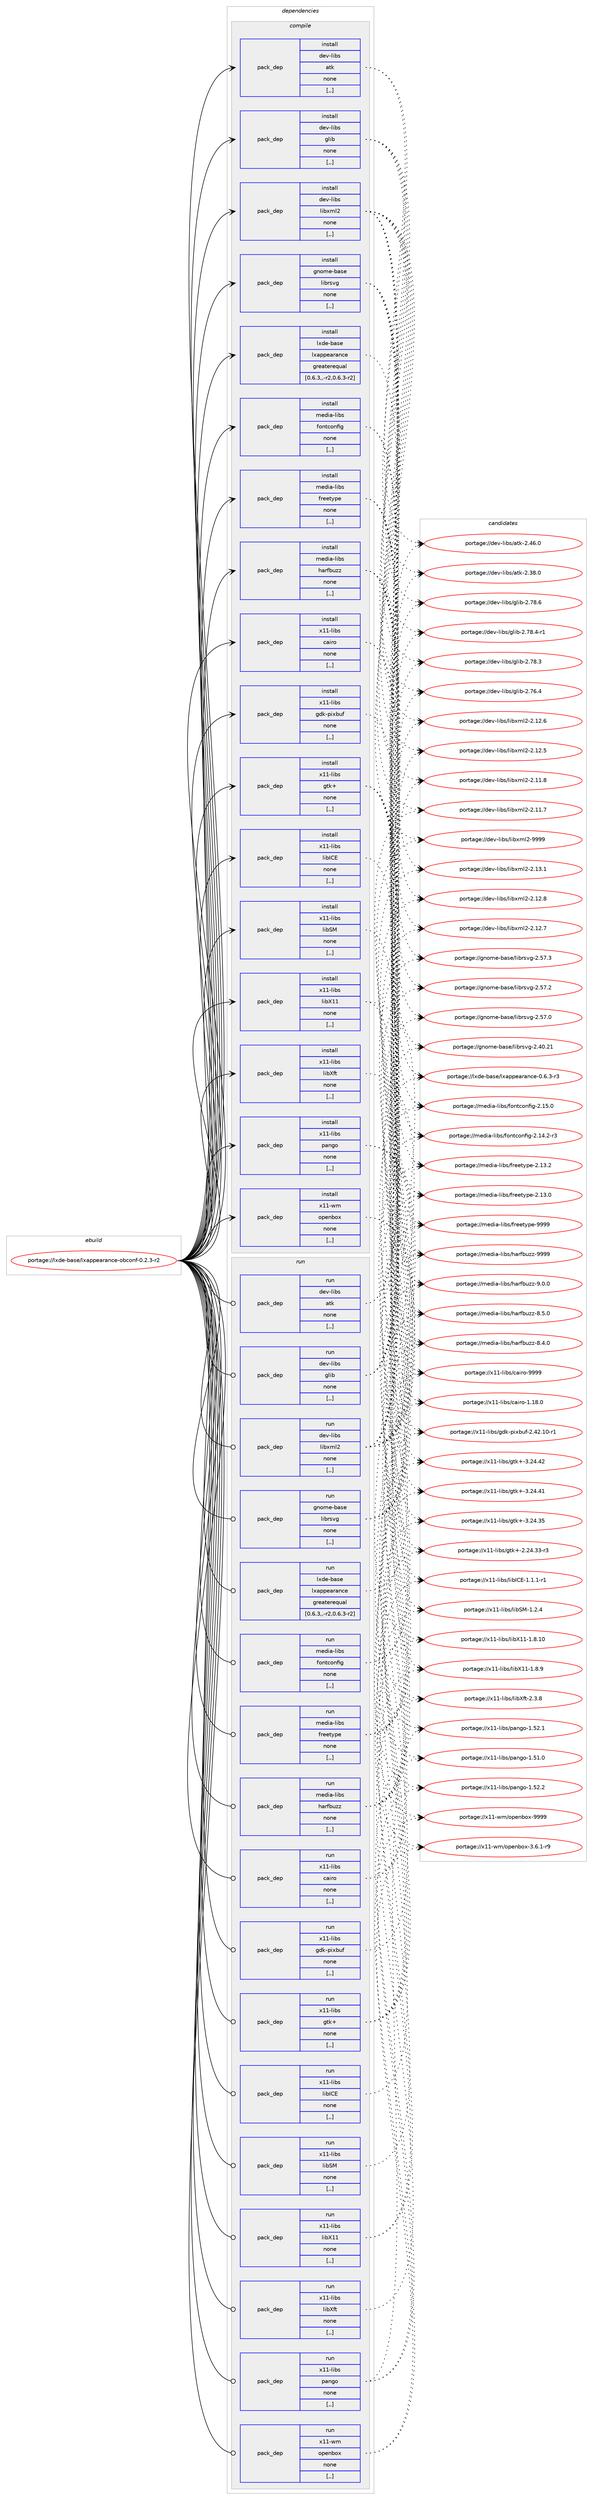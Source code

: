 digraph prolog {

# *************
# Graph options
# *************

newrank=true;
concentrate=true;
compound=true;
graph [rankdir=LR,fontname=Helvetica,fontsize=10,ranksep=1.5];#, ranksep=2.5, nodesep=0.2];
edge  [arrowhead=vee];
node  [fontname=Helvetica,fontsize=10];

# **********
# The ebuild
# **********

subgraph cluster_leftcol {
color=gray;
label=<<i>ebuild</i>>;
id [label="portage://lxde-base/lxappearance-obconf-0.2.3-r2", color=red, width=4, href="../lxde-base/lxappearance-obconf-0.2.3-r2.svg"];
}

# ****************
# The dependencies
# ****************

subgraph cluster_midcol {
color=gray;
label=<<i>dependencies</i>>;
subgraph cluster_compile {
fillcolor="#eeeeee";
style=filled;
label=<<i>compile</i>>;
subgraph pack203217 {
dependency274329 [label=<<TABLE BORDER="0" CELLBORDER="1" CELLSPACING="0" CELLPADDING="4" WIDTH="220"><TR><TD ROWSPAN="6" CELLPADDING="30">pack_dep</TD></TR><TR><TD WIDTH="110">install</TD></TR><TR><TD>dev-libs</TD></TR><TR><TD>atk</TD></TR><TR><TD>none</TD></TR><TR><TD>[,,]</TD></TR></TABLE>>, shape=none, color=blue];
}
id:e -> dependency274329:w [weight=20,style="solid",arrowhead="vee"];
subgraph pack203218 {
dependency274330 [label=<<TABLE BORDER="0" CELLBORDER="1" CELLSPACING="0" CELLPADDING="4" WIDTH="220"><TR><TD ROWSPAN="6" CELLPADDING="30">pack_dep</TD></TR><TR><TD WIDTH="110">install</TD></TR><TR><TD>dev-libs</TD></TR><TR><TD>glib</TD></TR><TR><TD>none</TD></TR><TR><TD>[,,]</TD></TR></TABLE>>, shape=none, color=blue];
}
id:e -> dependency274330:w [weight=20,style="solid",arrowhead="vee"];
subgraph pack203219 {
dependency274331 [label=<<TABLE BORDER="0" CELLBORDER="1" CELLSPACING="0" CELLPADDING="4" WIDTH="220"><TR><TD ROWSPAN="6" CELLPADDING="30">pack_dep</TD></TR><TR><TD WIDTH="110">install</TD></TR><TR><TD>dev-libs</TD></TR><TR><TD>libxml2</TD></TR><TR><TD>none</TD></TR><TR><TD>[,,]</TD></TR></TABLE>>, shape=none, color=blue];
}
id:e -> dependency274331:w [weight=20,style="solid",arrowhead="vee"];
subgraph pack203220 {
dependency274332 [label=<<TABLE BORDER="0" CELLBORDER="1" CELLSPACING="0" CELLPADDING="4" WIDTH="220"><TR><TD ROWSPAN="6" CELLPADDING="30">pack_dep</TD></TR><TR><TD WIDTH="110">install</TD></TR><TR><TD>gnome-base</TD></TR><TR><TD>librsvg</TD></TR><TR><TD>none</TD></TR><TR><TD>[,,]</TD></TR></TABLE>>, shape=none, color=blue];
}
id:e -> dependency274332:w [weight=20,style="solid",arrowhead="vee"];
subgraph pack203221 {
dependency274333 [label=<<TABLE BORDER="0" CELLBORDER="1" CELLSPACING="0" CELLPADDING="4" WIDTH="220"><TR><TD ROWSPAN="6" CELLPADDING="30">pack_dep</TD></TR><TR><TD WIDTH="110">install</TD></TR><TR><TD>lxde-base</TD></TR><TR><TD>lxappearance</TD></TR><TR><TD>greaterequal</TD></TR><TR><TD>[0.6.3,,-r2,0.6.3-r2]</TD></TR></TABLE>>, shape=none, color=blue];
}
id:e -> dependency274333:w [weight=20,style="solid",arrowhead="vee"];
subgraph pack203222 {
dependency274334 [label=<<TABLE BORDER="0" CELLBORDER="1" CELLSPACING="0" CELLPADDING="4" WIDTH="220"><TR><TD ROWSPAN="6" CELLPADDING="30">pack_dep</TD></TR><TR><TD WIDTH="110">install</TD></TR><TR><TD>media-libs</TD></TR><TR><TD>fontconfig</TD></TR><TR><TD>none</TD></TR><TR><TD>[,,]</TD></TR></TABLE>>, shape=none, color=blue];
}
id:e -> dependency274334:w [weight=20,style="solid",arrowhead="vee"];
subgraph pack203223 {
dependency274335 [label=<<TABLE BORDER="0" CELLBORDER="1" CELLSPACING="0" CELLPADDING="4" WIDTH="220"><TR><TD ROWSPAN="6" CELLPADDING="30">pack_dep</TD></TR><TR><TD WIDTH="110">install</TD></TR><TR><TD>media-libs</TD></TR><TR><TD>freetype</TD></TR><TR><TD>none</TD></TR><TR><TD>[,,]</TD></TR></TABLE>>, shape=none, color=blue];
}
id:e -> dependency274335:w [weight=20,style="solid",arrowhead="vee"];
subgraph pack203224 {
dependency274336 [label=<<TABLE BORDER="0" CELLBORDER="1" CELLSPACING="0" CELLPADDING="4" WIDTH="220"><TR><TD ROWSPAN="6" CELLPADDING="30">pack_dep</TD></TR><TR><TD WIDTH="110">install</TD></TR><TR><TD>media-libs</TD></TR><TR><TD>harfbuzz</TD></TR><TR><TD>none</TD></TR><TR><TD>[,,]</TD></TR></TABLE>>, shape=none, color=blue];
}
id:e -> dependency274336:w [weight=20,style="solid",arrowhead="vee"];
subgraph pack203225 {
dependency274337 [label=<<TABLE BORDER="0" CELLBORDER="1" CELLSPACING="0" CELLPADDING="4" WIDTH="220"><TR><TD ROWSPAN="6" CELLPADDING="30">pack_dep</TD></TR><TR><TD WIDTH="110">install</TD></TR><TR><TD>x11-libs</TD></TR><TR><TD>cairo</TD></TR><TR><TD>none</TD></TR><TR><TD>[,,]</TD></TR></TABLE>>, shape=none, color=blue];
}
id:e -> dependency274337:w [weight=20,style="solid",arrowhead="vee"];
subgraph pack203226 {
dependency274338 [label=<<TABLE BORDER="0" CELLBORDER="1" CELLSPACING="0" CELLPADDING="4" WIDTH="220"><TR><TD ROWSPAN="6" CELLPADDING="30">pack_dep</TD></TR><TR><TD WIDTH="110">install</TD></TR><TR><TD>x11-libs</TD></TR><TR><TD>gdk-pixbuf</TD></TR><TR><TD>none</TD></TR><TR><TD>[,,]</TD></TR></TABLE>>, shape=none, color=blue];
}
id:e -> dependency274338:w [weight=20,style="solid",arrowhead="vee"];
subgraph pack203227 {
dependency274339 [label=<<TABLE BORDER="0" CELLBORDER="1" CELLSPACING="0" CELLPADDING="4" WIDTH="220"><TR><TD ROWSPAN="6" CELLPADDING="30">pack_dep</TD></TR><TR><TD WIDTH="110">install</TD></TR><TR><TD>x11-libs</TD></TR><TR><TD>gtk+</TD></TR><TR><TD>none</TD></TR><TR><TD>[,,]</TD></TR></TABLE>>, shape=none, color=blue];
}
id:e -> dependency274339:w [weight=20,style="solid",arrowhead="vee"];
subgraph pack203228 {
dependency274340 [label=<<TABLE BORDER="0" CELLBORDER="1" CELLSPACING="0" CELLPADDING="4" WIDTH="220"><TR><TD ROWSPAN="6" CELLPADDING="30">pack_dep</TD></TR><TR><TD WIDTH="110">install</TD></TR><TR><TD>x11-libs</TD></TR><TR><TD>libICE</TD></TR><TR><TD>none</TD></TR><TR><TD>[,,]</TD></TR></TABLE>>, shape=none, color=blue];
}
id:e -> dependency274340:w [weight=20,style="solid",arrowhead="vee"];
subgraph pack203229 {
dependency274341 [label=<<TABLE BORDER="0" CELLBORDER="1" CELLSPACING="0" CELLPADDING="4" WIDTH="220"><TR><TD ROWSPAN="6" CELLPADDING="30">pack_dep</TD></TR><TR><TD WIDTH="110">install</TD></TR><TR><TD>x11-libs</TD></TR><TR><TD>libSM</TD></TR><TR><TD>none</TD></TR><TR><TD>[,,]</TD></TR></TABLE>>, shape=none, color=blue];
}
id:e -> dependency274341:w [weight=20,style="solid",arrowhead="vee"];
subgraph pack203230 {
dependency274342 [label=<<TABLE BORDER="0" CELLBORDER="1" CELLSPACING="0" CELLPADDING="4" WIDTH="220"><TR><TD ROWSPAN="6" CELLPADDING="30">pack_dep</TD></TR><TR><TD WIDTH="110">install</TD></TR><TR><TD>x11-libs</TD></TR><TR><TD>libX11</TD></TR><TR><TD>none</TD></TR><TR><TD>[,,]</TD></TR></TABLE>>, shape=none, color=blue];
}
id:e -> dependency274342:w [weight=20,style="solid",arrowhead="vee"];
subgraph pack203231 {
dependency274343 [label=<<TABLE BORDER="0" CELLBORDER="1" CELLSPACING="0" CELLPADDING="4" WIDTH="220"><TR><TD ROWSPAN="6" CELLPADDING="30">pack_dep</TD></TR><TR><TD WIDTH="110">install</TD></TR><TR><TD>x11-libs</TD></TR><TR><TD>libXft</TD></TR><TR><TD>none</TD></TR><TR><TD>[,,]</TD></TR></TABLE>>, shape=none, color=blue];
}
id:e -> dependency274343:w [weight=20,style="solid",arrowhead="vee"];
subgraph pack203232 {
dependency274344 [label=<<TABLE BORDER="0" CELLBORDER="1" CELLSPACING="0" CELLPADDING="4" WIDTH="220"><TR><TD ROWSPAN="6" CELLPADDING="30">pack_dep</TD></TR><TR><TD WIDTH="110">install</TD></TR><TR><TD>x11-libs</TD></TR><TR><TD>pango</TD></TR><TR><TD>none</TD></TR><TR><TD>[,,]</TD></TR></TABLE>>, shape=none, color=blue];
}
id:e -> dependency274344:w [weight=20,style="solid",arrowhead="vee"];
subgraph pack203233 {
dependency274345 [label=<<TABLE BORDER="0" CELLBORDER="1" CELLSPACING="0" CELLPADDING="4" WIDTH="220"><TR><TD ROWSPAN="6" CELLPADDING="30">pack_dep</TD></TR><TR><TD WIDTH="110">install</TD></TR><TR><TD>x11-wm</TD></TR><TR><TD>openbox</TD></TR><TR><TD>none</TD></TR><TR><TD>[,,]</TD></TR></TABLE>>, shape=none, color=blue];
}
id:e -> dependency274345:w [weight=20,style="solid",arrowhead="vee"];
}
subgraph cluster_compileandrun {
fillcolor="#eeeeee";
style=filled;
label=<<i>compile and run</i>>;
}
subgraph cluster_run {
fillcolor="#eeeeee";
style=filled;
label=<<i>run</i>>;
subgraph pack203234 {
dependency274346 [label=<<TABLE BORDER="0" CELLBORDER="1" CELLSPACING="0" CELLPADDING="4" WIDTH="220"><TR><TD ROWSPAN="6" CELLPADDING="30">pack_dep</TD></TR><TR><TD WIDTH="110">run</TD></TR><TR><TD>dev-libs</TD></TR><TR><TD>atk</TD></TR><TR><TD>none</TD></TR><TR><TD>[,,]</TD></TR></TABLE>>, shape=none, color=blue];
}
id:e -> dependency274346:w [weight=20,style="solid",arrowhead="odot"];
subgraph pack203235 {
dependency274347 [label=<<TABLE BORDER="0" CELLBORDER="1" CELLSPACING="0" CELLPADDING="4" WIDTH="220"><TR><TD ROWSPAN="6" CELLPADDING="30">pack_dep</TD></TR><TR><TD WIDTH="110">run</TD></TR><TR><TD>dev-libs</TD></TR><TR><TD>glib</TD></TR><TR><TD>none</TD></TR><TR><TD>[,,]</TD></TR></TABLE>>, shape=none, color=blue];
}
id:e -> dependency274347:w [weight=20,style="solid",arrowhead="odot"];
subgraph pack203236 {
dependency274348 [label=<<TABLE BORDER="0" CELLBORDER="1" CELLSPACING="0" CELLPADDING="4" WIDTH="220"><TR><TD ROWSPAN="6" CELLPADDING="30">pack_dep</TD></TR><TR><TD WIDTH="110">run</TD></TR><TR><TD>dev-libs</TD></TR><TR><TD>libxml2</TD></TR><TR><TD>none</TD></TR><TR><TD>[,,]</TD></TR></TABLE>>, shape=none, color=blue];
}
id:e -> dependency274348:w [weight=20,style="solid",arrowhead="odot"];
subgraph pack203237 {
dependency274349 [label=<<TABLE BORDER="0" CELLBORDER="1" CELLSPACING="0" CELLPADDING="4" WIDTH="220"><TR><TD ROWSPAN="6" CELLPADDING="30">pack_dep</TD></TR><TR><TD WIDTH="110">run</TD></TR><TR><TD>gnome-base</TD></TR><TR><TD>librsvg</TD></TR><TR><TD>none</TD></TR><TR><TD>[,,]</TD></TR></TABLE>>, shape=none, color=blue];
}
id:e -> dependency274349:w [weight=20,style="solid",arrowhead="odot"];
subgraph pack203238 {
dependency274350 [label=<<TABLE BORDER="0" CELLBORDER="1" CELLSPACING="0" CELLPADDING="4" WIDTH="220"><TR><TD ROWSPAN="6" CELLPADDING="30">pack_dep</TD></TR><TR><TD WIDTH="110">run</TD></TR><TR><TD>lxde-base</TD></TR><TR><TD>lxappearance</TD></TR><TR><TD>greaterequal</TD></TR><TR><TD>[0.6.3,,-r2,0.6.3-r2]</TD></TR></TABLE>>, shape=none, color=blue];
}
id:e -> dependency274350:w [weight=20,style="solid",arrowhead="odot"];
subgraph pack203239 {
dependency274351 [label=<<TABLE BORDER="0" CELLBORDER="1" CELLSPACING="0" CELLPADDING="4" WIDTH="220"><TR><TD ROWSPAN="6" CELLPADDING="30">pack_dep</TD></TR><TR><TD WIDTH="110">run</TD></TR><TR><TD>media-libs</TD></TR><TR><TD>fontconfig</TD></TR><TR><TD>none</TD></TR><TR><TD>[,,]</TD></TR></TABLE>>, shape=none, color=blue];
}
id:e -> dependency274351:w [weight=20,style="solid",arrowhead="odot"];
subgraph pack203240 {
dependency274352 [label=<<TABLE BORDER="0" CELLBORDER="1" CELLSPACING="0" CELLPADDING="4" WIDTH="220"><TR><TD ROWSPAN="6" CELLPADDING="30">pack_dep</TD></TR><TR><TD WIDTH="110">run</TD></TR><TR><TD>media-libs</TD></TR><TR><TD>freetype</TD></TR><TR><TD>none</TD></TR><TR><TD>[,,]</TD></TR></TABLE>>, shape=none, color=blue];
}
id:e -> dependency274352:w [weight=20,style="solid",arrowhead="odot"];
subgraph pack203241 {
dependency274353 [label=<<TABLE BORDER="0" CELLBORDER="1" CELLSPACING="0" CELLPADDING="4" WIDTH="220"><TR><TD ROWSPAN="6" CELLPADDING="30">pack_dep</TD></TR><TR><TD WIDTH="110">run</TD></TR><TR><TD>media-libs</TD></TR><TR><TD>harfbuzz</TD></TR><TR><TD>none</TD></TR><TR><TD>[,,]</TD></TR></TABLE>>, shape=none, color=blue];
}
id:e -> dependency274353:w [weight=20,style="solid",arrowhead="odot"];
subgraph pack203242 {
dependency274354 [label=<<TABLE BORDER="0" CELLBORDER="1" CELLSPACING="0" CELLPADDING="4" WIDTH="220"><TR><TD ROWSPAN="6" CELLPADDING="30">pack_dep</TD></TR><TR><TD WIDTH="110">run</TD></TR><TR><TD>x11-libs</TD></TR><TR><TD>cairo</TD></TR><TR><TD>none</TD></TR><TR><TD>[,,]</TD></TR></TABLE>>, shape=none, color=blue];
}
id:e -> dependency274354:w [weight=20,style="solid",arrowhead="odot"];
subgraph pack203243 {
dependency274355 [label=<<TABLE BORDER="0" CELLBORDER="1" CELLSPACING="0" CELLPADDING="4" WIDTH="220"><TR><TD ROWSPAN="6" CELLPADDING="30">pack_dep</TD></TR><TR><TD WIDTH="110">run</TD></TR><TR><TD>x11-libs</TD></TR><TR><TD>gdk-pixbuf</TD></TR><TR><TD>none</TD></TR><TR><TD>[,,]</TD></TR></TABLE>>, shape=none, color=blue];
}
id:e -> dependency274355:w [weight=20,style="solid",arrowhead="odot"];
subgraph pack203244 {
dependency274356 [label=<<TABLE BORDER="0" CELLBORDER="1" CELLSPACING="0" CELLPADDING="4" WIDTH="220"><TR><TD ROWSPAN="6" CELLPADDING="30">pack_dep</TD></TR><TR><TD WIDTH="110">run</TD></TR><TR><TD>x11-libs</TD></TR><TR><TD>gtk+</TD></TR><TR><TD>none</TD></TR><TR><TD>[,,]</TD></TR></TABLE>>, shape=none, color=blue];
}
id:e -> dependency274356:w [weight=20,style="solid",arrowhead="odot"];
subgraph pack203245 {
dependency274357 [label=<<TABLE BORDER="0" CELLBORDER="1" CELLSPACING="0" CELLPADDING="4" WIDTH="220"><TR><TD ROWSPAN="6" CELLPADDING="30">pack_dep</TD></TR><TR><TD WIDTH="110">run</TD></TR><TR><TD>x11-libs</TD></TR><TR><TD>libICE</TD></TR><TR><TD>none</TD></TR><TR><TD>[,,]</TD></TR></TABLE>>, shape=none, color=blue];
}
id:e -> dependency274357:w [weight=20,style="solid",arrowhead="odot"];
subgraph pack203246 {
dependency274358 [label=<<TABLE BORDER="0" CELLBORDER="1" CELLSPACING="0" CELLPADDING="4" WIDTH="220"><TR><TD ROWSPAN="6" CELLPADDING="30">pack_dep</TD></TR><TR><TD WIDTH="110">run</TD></TR><TR><TD>x11-libs</TD></TR><TR><TD>libSM</TD></TR><TR><TD>none</TD></TR><TR><TD>[,,]</TD></TR></TABLE>>, shape=none, color=blue];
}
id:e -> dependency274358:w [weight=20,style="solid",arrowhead="odot"];
subgraph pack203247 {
dependency274359 [label=<<TABLE BORDER="0" CELLBORDER="1" CELLSPACING="0" CELLPADDING="4" WIDTH="220"><TR><TD ROWSPAN="6" CELLPADDING="30">pack_dep</TD></TR><TR><TD WIDTH="110">run</TD></TR><TR><TD>x11-libs</TD></TR><TR><TD>libX11</TD></TR><TR><TD>none</TD></TR><TR><TD>[,,]</TD></TR></TABLE>>, shape=none, color=blue];
}
id:e -> dependency274359:w [weight=20,style="solid",arrowhead="odot"];
subgraph pack203248 {
dependency274360 [label=<<TABLE BORDER="0" CELLBORDER="1" CELLSPACING="0" CELLPADDING="4" WIDTH="220"><TR><TD ROWSPAN="6" CELLPADDING="30">pack_dep</TD></TR><TR><TD WIDTH="110">run</TD></TR><TR><TD>x11-libs</TD></TR><TR><TD>libXft</TD></TR><TR><TD>none</TD></TR><TR><TD>[,,]</TD></TR></TABLE>>, shape=none, color=blue];
}
id:e -> dependency274360:w [weight=20,style="solid",arrowhead="odot"];
subgraph pack203249 {
dependency274361 [label=<<TABLE BORDER="0" CELLBORDER="1" CELLSPACING="0" CELLPADDING="4" WIDTH="220"><TR><TD ROWSPAN="6" CELLPADDING="30">pack_dep</TD></TR><TR><TD WIDTH="110">run</TD></TR><TR><TD>x11-libs</TD></TR><TR><TD>pango</TD></TR><TR><TD>none</TD></TR><TR><TD>[,,]</TD></TR></TABLE>>, shape=none, color=blue];
}
id:e -> dependency274361:w [weight=20,style="solid",arrowhead="odot"];
subgraph pack203250 {
dependency274362 [label=<<TABLE BORDER="0" CELLBORDER="1" CELLSPACING="0" CELLPADDING="4" WIDTH="220"><TR><TD ROWSPAN="6" CELLPADDING="30">pack_dep</TD></TR><TR><TD WIDTH="110">run</TD></TR><TR><TD>x11-wm</TD></TR><TR><TD>openbox</TD></TR><TR><TD>none</TD></TR><TR><TD>[,,]</TD></TR></TABLE>>, shape=none, color=blue];
}
id:e -> dependency274362:w [weight=20,style="solid",arrowhead="odot"];
}
}

# **************
# The candidates
# **************

subgraph cluster_choices {
rank=same;
color=gray;
label=<<i>candidates</i>>;

subgraph choice203217 {
color=black;
nodesep=1;
choice1001011184510810598115479711610745504652544648 [label="portage://dev-libs/atk-2.46.0", color=red, width=4,href="../dev-libs/atk-2.46.0.svg"];
choice1001011184510810598115479711610745504651564648 [label="portage://dev-libs/atk-2.38.0", color=red, width=4,href="../dev-libs/atk-2.38.0.svg"];
dependency274329:e -> choice1001011184510810598115479711610745504652544648:w [style=dotted,weight="100"];
dependency274329:e -> choice1001011184510810598115479711610745504651564648:w [style=dotted,weight="100"];
}
subgraph choice203218 {
color=black;
nodesep=1;
choice1001011184510810598115471031081059845504655564654 [label="portage://dev-libs/glib-2.78.6", color=red, width=4,href="../dev-libs/glib-2.78.6.svg"];
choice10010111845108105981154710310810598455046555646524511449 [label="portage://dev-libs/glib-2.78.4-r1", color=red, width=4,href="../dev-libs/glib-2.78.4-r1.svg"];
choice1001011184510810598115471031081059845504655564651 [label="portage://dev-libs/glib-2.78.3", color=red, width=4,href="../dev-libs/glib-2.78.3.svg"];
choice1001011184510810598115471031081059845504655544652 [label="portage://dev-libs/glib-2.76.4", color=red, width=4,href="../dev-libs/glib-2.76.4.svg"];
dependency274330:e -> choice1001011184510810598115471031081059845504655564654:w [style=dotted,weight="100"];
dependency274330:e -> choice10010111845108105981154710310810598455046555646524511449:w [style=dotted,weight="100"];
dependency274330:e -> choice1001011184510810598115471031081059845504655564651:w [style=dotted,weight="100"];
dependency274330:e -> choice1001011184510810598115471031081059845504655544652:w [style=dotted,weight="100"];
}
subgraph choice203219 {
color=black;
nodesep=1;
choice10010111845108105981154710810598120109108504557575757 [label="portage://dev-libs/libxml2-9999", color=red, width=4,href="../dev-libs/libxml2-9999.svg"];
choice100101118451081059811547108105981201091085045504649514649 [label="portage://dev-libs/libxml2-2.13.1", color=red, width=4,href="../dev-libs/libxml2-2.13.1.svg"];
choice100101118451081059811547108105981201091085045504649504656 [label="portage://dev-libs/libxml2-2.12.8", color=red, width=4,href="../dev-libs/libxml2-2.12.8.svg"];
choice100101118451081059811547108105981201091085045504649504655 [label="portage://dev-libs/libxml2-2.12.7", color=red, width=4,href="../dev-libs/libxml2-2.12.7.svg"];
choice100101118451081059811547108105981201091085045504649504654 [label="portage://dev-libs/libxml2-2.12.6", color=red, width=4,href="../dev-libs/libxml2-2.12.6.svg"];
choice100101118451081059811547108105981201091085045504649504653 [label="portage://dev-libs/libxml2-2.12.5", color=red, width=4,href="../dev-libs/libxml2-2.12.5.svg"];
choice100101118451081059811547108105981201091085045504649494656 [label="portage://dev-libs/libxml2-2.11.8", color=red, width=4,href="../dev-libs/libxml2-2.11.8.svg"];
choice100101118451081059811547108105981201091085045504649494655 [label="portage://dev-libs/libxml2-2.11.7", color=red, width=4,href="../dev-libs/libxml2-2.11.7.svg"];
dependency274331:e -> choice10010111845108105981154710810598120109108504557575757:w [style=dotted,weight="100"];
dependency274331:e -> choice100101118451081059811547108105981201091085045504649514649:w [style=dotted,weight="100"];
dependency274331:e -> choice100101118451081059811547108105981201091085045504649504656:w [style=dotted,weight="100"];
dependency274331:e -> choice100101118451081059811547108105981201091085045504649504655:w [style=dotted,weight="100"];
dependency274331:e -> choice100101118451081059811547108105981201091085045504649504654:w [style=dotted,weight="100"];
dependency274331:e -> choice100101118451081059811547108105981201091085045504649504653:w [style=dotted,weight="100"];
dependency274331:e -> choice100101118451081059811547108105981201091085045504649494656:w [style=dotted,weight="100"];
dependency274331:e -> choice100101118451081059811547108105981201091085045504649494655:w [style=dotted,weight="100"];
}
subgraph choice203220 {
color=black;
nodesep=1;
choice103110111109101459897115101471081059811411511810345504653554651 [label="portage://gnome-base/librsvg-2.57.3", color=red, width=4,href="../gnome-base/librsvg-2.57.3.svg"];
choice103110111109101459897115101471081059811411511810345504653554650 [label="portage://gnome-base/librsvg-2.57.2", color=red, width=4,href="../gnome-base/librsvg-2.57.2.svg"];
choice103110111109101459897115101471081059811411511810345504653554648 [label="portage://gnome-base/librsvg-2.57.0", color=red, width=4,href="../gnome-base/librsvg-2.57.0.svg"];
choice10311011110910145989711510147108105981141151181034550465248465049 [label="portage://gnome-base/librsvg-2.40.21", color=red, width=4,href="../gnome-base/librsvg-2.40.21.svg"];
dependency274332:e -> choice103110111109101459897115101471081059811411511810345504653554651:w [style=dotted,weight="100"];
dependency274332:e -> choice103110111109101459897115101471081059811411511810345504653554650:w [style=dotted,weight="100"];
dependency274332:e -> choice103110111109101459897115101471081059811411511810345504653554648:w [style=dotted,weight="100"];
dependency274332:e -> choice10311011110910145989711510147108105981141151181034550465248465049:w [style=dotted,weight="100"];
}
subgraph choice203221 {
color=black;
nodesep=1;
choice10812010010145989711510147108120971121121019711497110991014548465446514511451 [label="portage://lxde-base/lxappearance-0.6.3-r3", color=red, width=4,href="../lxde-base/lxappearance-0.6.3-r3.svg"];
dependency274333:e -> choice10812010010145989711510147108120971121121019711497110991014548465446514511451:w [style=dotted,weight="100"];
}
subgraph choice203222 {
color=black;
nodesep=1;
choice109101100105974510810598115471021111101169911111010210510345504649534648 [label="portage://media-libs/fontconfig-2.15.0", color=red, width=4,href="../media-libs/fontconfig-2.15.0.svg"];
choice1091011001059745108105981154710211111011699111110102105103455046495246504511451 [label="portage://media-libs/fontconfig-2.14.2-r3", color=red, width=4,href="../media-libs/fontconfig-2.14.2-r3.svg"];
dependency274334:e -> choice109101100105974510810598115471021111101169911111010210510345504649534648:w [style=dotted,weight="100"];
dependency274334:e -> choice1091011001059745108105981154710211111011699111110102105103455046495246504511451:w [style=dotted,weight="100"];
}
subgraph choice203223 {
color=black;
nodesep=1;
choice109101100105974510810598115471021141011011161211121014557575757 [label="portage://media-libs/freetype-9999", color=red, width=4,href="../media-libs/freetype-9999.svg"];
choice1091011001059745108105981154710211410110111612111210145504649514650 [label="portage://media-libs/freetype-2.13.2", color=red, width=4,href="../media-libs/freetype-2.13.2.svg"];
choice1091011001059745108105981154710211410110111612111210145504649514648 [label="portage://media-libs/freetype-2.13.0", color=red, width=4,href="../media-libs/freetype-2.13.0.svg"];
dependency274335:e -> choice109101100105974510810598115471021141011011161211121014557575757:w [style=dotted,weight="100"];
dependency274335:e -> choice1091011001059745108105981154710211410110111612111210145504649514650:w [style=dotted,weight="100"];
dependency274335:e -> choice1091011001059745108105981154710211410110111612111210145504649514648:w [style=dotted,weight="100"];
}
subgraph choice203224 {
color=black;
nodesep=1;
choice1091011001059745108105981154710497114102981171221224557575757 [label="portage://media-libs/harfbuzz-9999", color=red, width=4,href="../media-libs/harfbuzz-9999.svg"];
choice109101100105974510810598115471049711410298117122122455746484648 [label="portage://media-libs/harfbuzz-9.0.0", color=red, width=4,href="../media-libs/harfbuzz-9.0.0.svg"];
choice109101100105974510810598115471049711410298117122122455646534648 [label="portage://media-libs/harfbuzz-8.5.0", color=red, width=4,href="../media-libs/harfbuzz-8.5.0.svg"];
choice109101100105974510810598115471049711410298117122122455646524648 [label="portage://media-libs/harfbuzz-8.4.0", color=red, width=4,href="../media-libs/harfbuzz-8.4.0.svg"];
dependency274336:e -> choice1091011001059745108105981154710497114102981171221224557575757:w [style=dotted,weight="100"];
dependency274336:e -> choice109101100105974510810598115471049711410298117122122455746484648:w [style=dotted,weight="100"];
dependency274336:e -> choice109101100105974510810598115471049711410298117122122455646534648:w [style=dotted,weight="100"];
dependency274336:e -> choice109101100105974510810598115471049711410298117122122455646524648:w [style=dotted,weight="100"];
}
subgraph choice203225 {
color=black;
nodesep=1;
choice120494945108105981154799971051141114557575757 [label="portage://x11-libs/cairo-9999", color=red, width=4,href="../x11-libs/cairo-9999.svg"];
choice1204949451081059811547999710511411145494649564648 [label="portage://x11-libs/cairo-1.18.0", color=red, width=4,href="../x11-libs/cairo-1.18.0.svg"];
dependency274337:e -> choice120494945108105981154799971051141114557575757:w [style=dotted,weight="100"];
dependency274337:e -> choice1204949451081059811547999710511411145494649564648:w [style=dotted,weight="100"];
}
subgraph choice203226 {
color=black;
nodesep=1;
choice1204949451081059811547103100107451121051209811710245504652504649484511449 [label="portage://x11-libs/gdk-pixbuf-2.42.10-r1", color=red, width=4,href="../x11-libs/gdk-pixbuf-2.42.10-r1.svg"];
dependency274338:e -> choice1204949451081059811547103100107451121051209811710245504652504649484511449:w [style=dotted,weight="100"];
}
subgraph choice203227 {
color=black;
nodesep=1;
choice1204949451081059811547103116107434551465052465250 [label="portage://x11-libs/gtk+-3.24.42", color=red, width=4,href="../x11-libs/gtk+-3.24.42.svg"];
choice1204949451081059811547103116107434551465052465249 [label="portage://x11-libs/gtk+-3.24.41", color=red, width=4,href="../x11-libs/gtk+-3.24.41.svg"];
choice1204949451081059811547103116107434551465052465153 [label="portage://x11-libs/gtk+-3.24.35", color=red, width=4,href="../x11-libs/gtk+-3.24.35.svg"];
choice12049494510810598115471031161074345504650524651514511451 [label="portage://x11-libs/gtk+-2.24.33-r3", color=red, width=4,href="../x11-libs/gtk+-2.24.33-r3.svg"];
dependency274339:e -> choice1204949451081059811547103116107434551465052465250:w [style=dotted,weight="100"];
dependency274339:e -> choice1204949451081059811547103116107434551465052465249:w [style=dotted,weight="100"];
dependency274339:e -> choice1204949451081059811547103116107434551465052465153:w [style=dotted,weight="100"];
dependency274339:e -> choice12049494510810598115471031161074345504650524651514511451:w [style=dotted,weight="100"];
}
subgraph choice203228 {
color=black;
nodesep=1;
choice1204949451081059811547108105987367694549464946494511449 [label="portage://x11-libs/libICE-1.1.1-r1", color=red, width=4,href="../x11-libs/libICE-1.1.1-r1.svg"];
dependency274340:e -> choice1204949451081059811547108105987367694549464946494511449:w [style=dotted,weight="100"];
}
subgraph choice203229 {
color=black;
nodesep=1;
choice1204949451081059811547108105988377454946504652 [label="portage://x11-libs/libSM-1.2.4", color=red, width=4,href="../x11-libs/libSM-1.2.4.svg"];
dependency274341:e -> choice1204949451081059811547108105988377454946504652:w [style=dotted,weight="100"];
}
subgraph choice203230 {
color=black;
nodesep=1;
choice12049494510810598115471081059888494945494656464948 [label="portage://x11-libs/libX11-1.8.10", color=red, width=4,href="../x11-libs/libX11-1.8.10.svg"];
choice120494945108105981154710810598884949454946564657 [label="portage://x11-libs/libX11-1.8.9", color=red, width=4,href="../x11-libs/libX11-1.8.9.svg"];
dependency274342:e -> choice12049494510810598115471081059888494945494656464948:w [style=dotted,weight="100"];
dependency274342:e -> choice120494945108105981154710810598884949454946564657:w [style=dotted,weight="100"];
}
subgraph choice203231 {
color=black;
nodesep=1;
choice12049494510810598115471081059888102116455046514656 [label="portage://x11-libs/libXft-2.3.8", color=red, width=4,href="../x11-libs/libXft-2.3.8.svg"];
dependency274343:e -> choice12049494510810598115471081059888102116455046514656:w [style=dotted,weight="100"];
}
subgraph choice203232 {
color=black;
nodesep=1;
choice12049494510810598115471129711010311145494653504650 [label="portage://x11-libs/pango-1.52.2", color=red, width=4,href="../x11-libs/pango-1.52.2.svg"];
choice12049494510810598115471129711010311145494653504649 [label="portage://x11-libs/pango-1.52.1", color=red, width=4,href="../x11-libs/pango-1.52.1.svg"];
choice12049494510810598115471129711010311145494653494648 [label="portage://x11-libs/pango-1.51.0", color=red, width=4,href="../x11-libs/pango-1.51.0.svg"];
dependency274344:e -> choice12049494510810598115471129711010311145494653504650:w [style=dotted,weight="100"];
dependency274344:e -> choice12049494510810598115471129711010311145494653504649:w [style=dotted,weight="100"];
dependency274344:e -> choice12049494510810598115471129711010311145494653494648:w [style=dotted,weight="100"];
}
subgraph choice203233 {
color=black;
nodesep=1;
choice12049494511910947111112101110981111204557575757 [label="portage://x11-wm/openbox-9999", color=red, width=4,href="../x11-wm/openbox-9999.svg"];
choice12049494511910947111112101110981111204551465446494511457 [label="portage://x11-wm/openbox-3.6.1-r9", color=red, width=4,href="../x11-wm/openbox-3.6.1-r9.svg"];
dependency274345:e -> choice12049494511910947111112101110981111204557575757:w [style=dotted,weight="100"];
dependency274345:e -> choice12049494511910947111112101110981111204551465446494511457:w [style=dotted,weight="100"];
}
subgraph choice203234 {
color=black;
nodesep=1;
choice1001011184510810598115479711610745504652544648 [label="portage://dev-libs/atk-2.46.0", color=red, width=4,href="../dev-libs/atk-2.46.0.svg"];
choice1001011184510810598115479711610745504651564648 [label="portage://dev-libs/atk-2.38.0", color=red, width=4,href="../dev-libs/atk-2.38.0.svg"];
dependency274346:e -> choice1001011184510810598115479711610745504652544648:w [style=dotted,weight="100"];
dependency274346:e -> choice1001011184510810598115479711610745504651564648:w [style=dotted,weight="100"];
}
subgraph choice203235 {
color=black;
nodesep=1;
choice1001011184510810598115471031081059845504655564654 [label="portage://dev-libs/glib-2.78.6", color=red, width=4,href="../dev-libs/glib-2.78.6.svg"];
choice10010111845108105981154710310810598455046555646524511449 [label="portage://dev-libs/glib-2.78.4-r1", color=red, width=4,href="../dev-libs/glib-2.78.4-r1.svg"];
choice1001011184510810598115471031081059845504655564651 [label="portage://dev-libs/glib-2.78.3", color=red, width=4,href="../dev-libs/glib-2.78.3.svg"];
choice1001011184510810598115471031081059845504655544652 [label="portage://dev-libs/glib-2.76.4", color=red, width=4,href="../dev-libs/glib-2.76.4.svg"];
dependency274347:e -> choice1001011184510810598115471031081059845504655564654:w [style=dotted,weight="100"];
dependency274347:e -> choice10010111845108105981154710310810598455046555646524511449:w [style=dotted,weight="100"];
dependency274347:e -> choice1001011184510810598115471031081059845504655564651:w [style=dotted,weight="100"];
dependency274347:e -> choice1001011184510810598115471031081059845504655544652:w [style=dotted,weight="100"];
}
subgraph choice203236 {
color=black;
nodesep=1;
choice10010111845108105981154710810598120109108504557575757 [label="portage://dev-libs/libxml2-9999", color=red, width=4,href="../dev-libs/libxml2-9999.svg"];
choice100101118451081059811547108105981201091085045504649514649 [label="portage://dev-libs/libxml2-2.13.1", color=red, width=4,href="../dev-libs/libxml2-2.13.1.svg"];
choice100101118451081059811547108105981201091085045504649504656 [label="portage://dev-libs/libxml2-2.12.8", color=red, width=4,href="../dev-libs/libxml2-2.12.8.svg"];
choice100101118451081059811547108105981201091085045504649504655 [label="portage://dev-libs/libxml2-2.12.7", color=red, width=4,href="../dev-libs/libxml2-2.12.7.svg"];
choice100101118451081059811547108105981201091085045504649504654 [label="portage://dev-libs/libxml2-2.12.6", color=red, width=4,href="../dev-libs/libxml2-2.12.6.svg"];
choice100101118451081059811547108105981201091085045504649504653 [label="portage://dev-libs/libxml2-2.12.5", color=red, width=4,href="../dev-libs/libxml2-2.12.5.svg"];
choice100101118451081059811547108105981201091085045504649494656 [label="portage://dev-libs/libxml2-2.11.8", color=red, width=4,href="../dev-libs/libxml2-2.11.8.svg"];
choice100101118451081059811547108105981201091085045504649494655 [label="portage://dev-libs/libxml2-2.11.7", color=red, width=4,href="../dev-libs/libxml2-2.11.7.svg"];
dependency274348:e -> choice10010111845108105981154710810598120109108504557575757:w [style=dotted,weight="100"];
dependency274348:e -> choice100101118451081059811547108105981201091085045504649514649:w [style=dotted,weight="100"];
dependency274348:e -> choice100101118451081059811547108105981201091085045504649504656:w [style=dotted,weight="100"];
dependency274348:e -> choice100101118451081059811547108105981201091085045504649504655:w [style=dotted,weight="100"];
dependency274348:e -> choice100101118451081059811547108105981201091085045504649504654:w [style=dotted,weight="100"];
dependency274348:e -> choice100101118451081059811547108105981201091085045504649504653:w [style=dotted,weight="100"];
dependency274348:e -> choice100101118451081059811547108105981201091085045504649494656:w [style=dotted,weight="100"];
dependency274348:e -> choice100101118451081059811547108105981201091085045504649494655:w [style=dotted,weight="100"];
}
subgraph choice203237 {
color=black;
nodesep=1;
choice103110111109101459897115101471081059811411511810345504653554651 [label="portage://gnome-base/librsvg-2.57.3", color=red, width=4,href="../gnome-base/librsvg-2.57.3.svg"];
choice103110111109101459897115101471081059811411511810345504653554650 [label="portage://gnome-base/librsvg-2.57.2", color=red, width=4,href="../gnome-base/librsvg-2.57.2.svg"];
choice103110111109101459897115101471081059811411511810345504653554648 [label="portage://gnome-base/librsvg-2.57.0", color=red, width=4,href="../gnome-base/librsvg-2.57.0.svg"];
choice10311011110910145989711510147108105981141151181034550465248465049 [label="portage://gnome-base/librsvg-2.40.21", color=red, width=4,href="../gnome-base/librsvg-2.40.21.svg"];
dependency274349:e -> choice103110111109101459897115101471081059811411511810345504653554651:w [style=dotted,weight="100"];
dependency274349:e -> choice103110111109101459897115101471081059811411511810345504653554650:w [style=dotted,weight="100"];
dependency274349:e -> choice103110111109101459897115101471081059811411511810345504653554648:w [style=dotted,weight="100"];
dependency274349:e -> choice10311011110910145989711510147108105981141151181034550465248465049:w [style=dotted,weight="100"];
}
subgraph choice203238 {
color=black;
nodesep=1;
choice10812010010145989711510147108120971121121019711497110991014548465446514511451 [label="portage://lxde-base/lxappearance-0.6.3-r3", color=red, width=4,href="../lxde-base/lxappearance-0.6.3-r3.svg"];
dependency274350:e -> choice10812010010145989711510147108120971121121019711497110991014548465446514511451:w [style=dotted,weight="100"];
}
subgraph choice203239 {
color=black;
nodesep=1;
choice109101100105974510810598115471021111101169911111010210510345504649534648 [label="portage://media-libs/fontconfig-2.15.0", color=red, width=4,href="../media-libs/fontconfig-2.15.0.svg"];
choice1091011001059745108105981154710211111011699111110102105103455046495246504511451 [label="portage://media-libs/fontconfig-2.14.2-r3", color=red, width=4,href="../media-libs/fontconfig-2.14.2-r3.svg"];
dependency274351:e -> choice109101100105974510810598115471021111101169911111010210510345504649534648:w [style=dotted,weight="100"];
dependency274351:e -> choice1091011001059745108105981154710211111011699111110102105103455046495246504511451:w [style=dotted,weight="100"];
}
subgraph choice203240 {
color=black;
nodesep=1;
choice109101100105974510810598115471021141011011161211121014557575757 [label="portage://media-libs/freetype-9999", color=red, width=4,href="../media-libs/freetype-9999.svg"];
choice1091011001059745108105981154710211410110111612111210145504649514650 [label="portage://media-libs/freetype-2.13.2", color=red, width=4,href="../media-libs/freetype-2.13.2.svg"];
choice1091011001059745108105981154710211410110111612111210145504649514648 [label="portage://media-libs/freetype-2.13.0", color=red, width=4,href="../media-libs/freetype-2.13.0.svg"];
dependency274352:e -> choice109101100105974510810598115471021141011011161211121014557575757:w [style=dotted,weight="100"];
dependency274352:e -> choice1091011001059745108105981154710211410110111612111210145504649514650:w [style=dotted,weight="100"];
dependency274352:e -> choice1091011001059745108105981154710211410110111612111210145504649514648:w [style=dotted,weight="100"];
}
subgraph choice203241 {
color=black;
nodesep=1;
choice1091011001059745108105981154710497114102981171221224557575757 [label="portage://media-libs/harfbuzz-9999", color=red, width=4,href="../media-libs/harfbuzz-9999.svg"];
choice109101100105974510810598115471049711410298117122122455746484648 [label="portage://media-libs/harfbuzz-9.0.0", color=red, width=4,href="../media-libs/harfbuzz-9.0.0.svg"];
choice109101100105974510810598115471049711410298117122122455646534648 [label="portage://media-libs/harfbuzz-8.5.0", color=red, width=4,href="../media-libs/harfbuzz-8.5.0.svg"];
choice109101100105974510810598115471049711410298117122122455646524648 [label="portage://media-libs/harfbuzz-8.4.0", color=red, width=4,href="../media-libs/harfbuzz-8.4.0.svg"];
dependency274353:e -> choice1091011001059745108105981154710497114102981171221224557575757:w [style=dotted,weight="100"];
dependency274353:e -> choice109101100105974510810598115471049711410298117122122455746484648:w [style=dotted,weight="100"];
dependency274353:e -> choice109101100105974510810598115471049711410298117122122455646534648:w [style=dotted,weight="100"];
dependency274353:e -> choice109101100105974510810598115471049711410298117122122455646524648:w [style=dotted,weight="100"];
}
subgraph choice203242 {
color=black;
nodesep=1;
choice120494945108105981154799971051141114557575757 [label="portage://x11-libs/cairo-9999", color=red, width=4,href="../x11-libs/cairo-9999.svg"];
choice1204949451081059811547999710511411145494649564648 [label="portage://x11-libs/cairo-1.18.0", color=red, width=4,href="../x11-libs/cairo-1.18.0.svg"];
dependency274354:e -> choice120494945108105981154799971051141114557575757:w [style=dotted,weight="100"];
dependency274354:e -> choice1204949451081059811547999710511411145494649564648:w [style=dotted,weight="100"];
}
subgraph choice203243 {
color=black;
nodesep=1;
choice1204949451081059811547103100107451121051209811710245504652504649484511449 [label="portage://x11-libs/gdk-pixbuf-2.42.10-r1", color=red, width=4,href="../x11-libs/gdk-pixbuf-2.42.10-r1.svg"];
dependency274355:e -> choice1204949451081059811547103100107451121051209811710245504652504649484511449:w [style=dotted,weight="100"];
}
subgraph choice203244 {
color=black;
nodesep=1;
choice1204949451081059811547103116107434551465052465250 [label="portage://x11-libs/gtk+-3.24.42", color=red, width=4,href="../x11-libs/gtk+-3.24.42.svg"];
choice1204949451081059811547103116107434551465052465249 [label="portage://x11-libs/gtk+-3.24.41", color=red, width=4,href="../x11-libs/gtk+-3.24.41.svg"];
choice1204949451081059811547103116107434551465052465153 [label="portage://x11-libs/gtk+-3.24.35", color=red, width=4,href="../x11-libs/gtk+-3.24.35.svg"];
choice12049494510810598115471031161074345504650524651514511451 [label="portage://x11-libs/gtk+-2.24.33-r3", color=red, width=4,href="../x11-libs/gtk+-2.24.33-r3.svg"];
dependency274356:e -> choice1204949451081059811547103116107434551465052465250:w [style=dotted,weight="100"];
dependency274356:e -> choice1204949451081059811547103116107434551465052465249:w [style=dotted,weight="100"];
dependency274356:e -> choice1204949451081059811547103116107434551465052465153:w [style=dotted,weight="100"];
dependency274356:e -> choice12049494510810598115471031161074345504650524651514511451:w [style=dotted,weight="100"];
}
subgraph choice203245 {
color=black;
nodesep=1;
choice1204949451081059811547108105987367694549464946494511449 [label="portage://x11-libs/libICE-1.1.1-r1", color=red, width=4,href="../x11-libs/libICE-1.1.1-r1.svg"];
dependency274357:e -> choice1204949451081059811547108105987367694549464946494511449:w [style=dotted,weight="100"];
}
subgraph choice203246 {
color=black;
nodesep=1;
choice1204949451081059811547108105988377454946504652 [label="portage://x11-libs/libSM-1.2.4", color=red, width=4,href="../x11-libs/libSM-1.2.4.svg"];
dependency274358:e -> choice1204949451081059811547108105988377454946504652:w [style=dotted,weight="100"];
}
subgraph choice203247 {
color=black;
nodesep=1;
choice12049494510810598115471081059888494945494656464948 [label="portage://x11-libs/libX11-1.8.10", color=red, width=4,href="../x11-libs/libX11-1.8.10.svg"];
choice120494945108105981154710810598884949454946564657 [label="portage://x11-libs/libX11-1.8.9", color=red, width=4,href="../x11-libs/libX11-1.8.9.svg"];
dependency274359:e -> choice12049494510810598115471081059888494945494656464948:w [style=dotted,weight="100"];
dependency274359:e -> choice120494945108105981154710810598884949454946564657:w [style=dotted,weight="100"];
}
subgraph choice203248 {
color=black;
nodesep=1;
choice12049494510810598115471081059888102116455046514656 [label="portage://x11-libs/libXft-2.3.8", color=red, width=4,href="../x11-libs/libXft-2.3.8.svg"];
dependency274360:e -> choice12049494510810598115471081059888102116455046514656:w [style=dotted,weight="100"];
}
subgraph choice203249 {
color=black;
nodesep=1;
choice12049494510810598115471129711010311145494653504650 [label="portage://x11-libs/pango-1.52.2", color=red, width=4,href="../x11-libs/pango-1.52.2.svg"];
choice12049494510810598115471129711010311145494653504649 [label="portage://x11-libs/pango-1.52.1", color=red, width=4,href="../x11-libs/pango-1.52.1.svg"];
choice12049494510810598115471129711010311145494653494648 [label="portage://x11-libs/pango-1.51.0", color=red, width=4,href="../x11-libs/pango-1.51.0.svg"];
dependency274361:e -> choice12049494510810598115471129711010311145494653504650:w [style=dotted,weight="100"];
dependency274361:e -> choice12049494510810598115471129711010311145494653504649:w [style=dotted,weight="100"];
dependency274361:e -> choice12049494510810598115471129711010311145494653494648:w [style=dotted,weight="100"];
}
subgraph choice203250 {
color=black;
nodesep=1;
choice12049494511910947111112101110981111204557575757 [label="portage://x11-wm/openbox-9999", color=red, width=4,href="../x11-wm/openbox-9999.svg"];
choice12049494511910947111112101110981111204551465446494511457 [label="portage://x11-wm/openbox-3.6.1-r9", color=red, width=4,href="../x11-wm/openbox-3.6.1-r9.svg"];
dependency274362:e -> choice12049494511910947111112101110981111204557575757:w [style=dotted,weight="100"];
dependency274362:e -> choice12049494511910947111112101110981111204551465446494511457:w [style=dotted,weight="100"];
}
}

}
